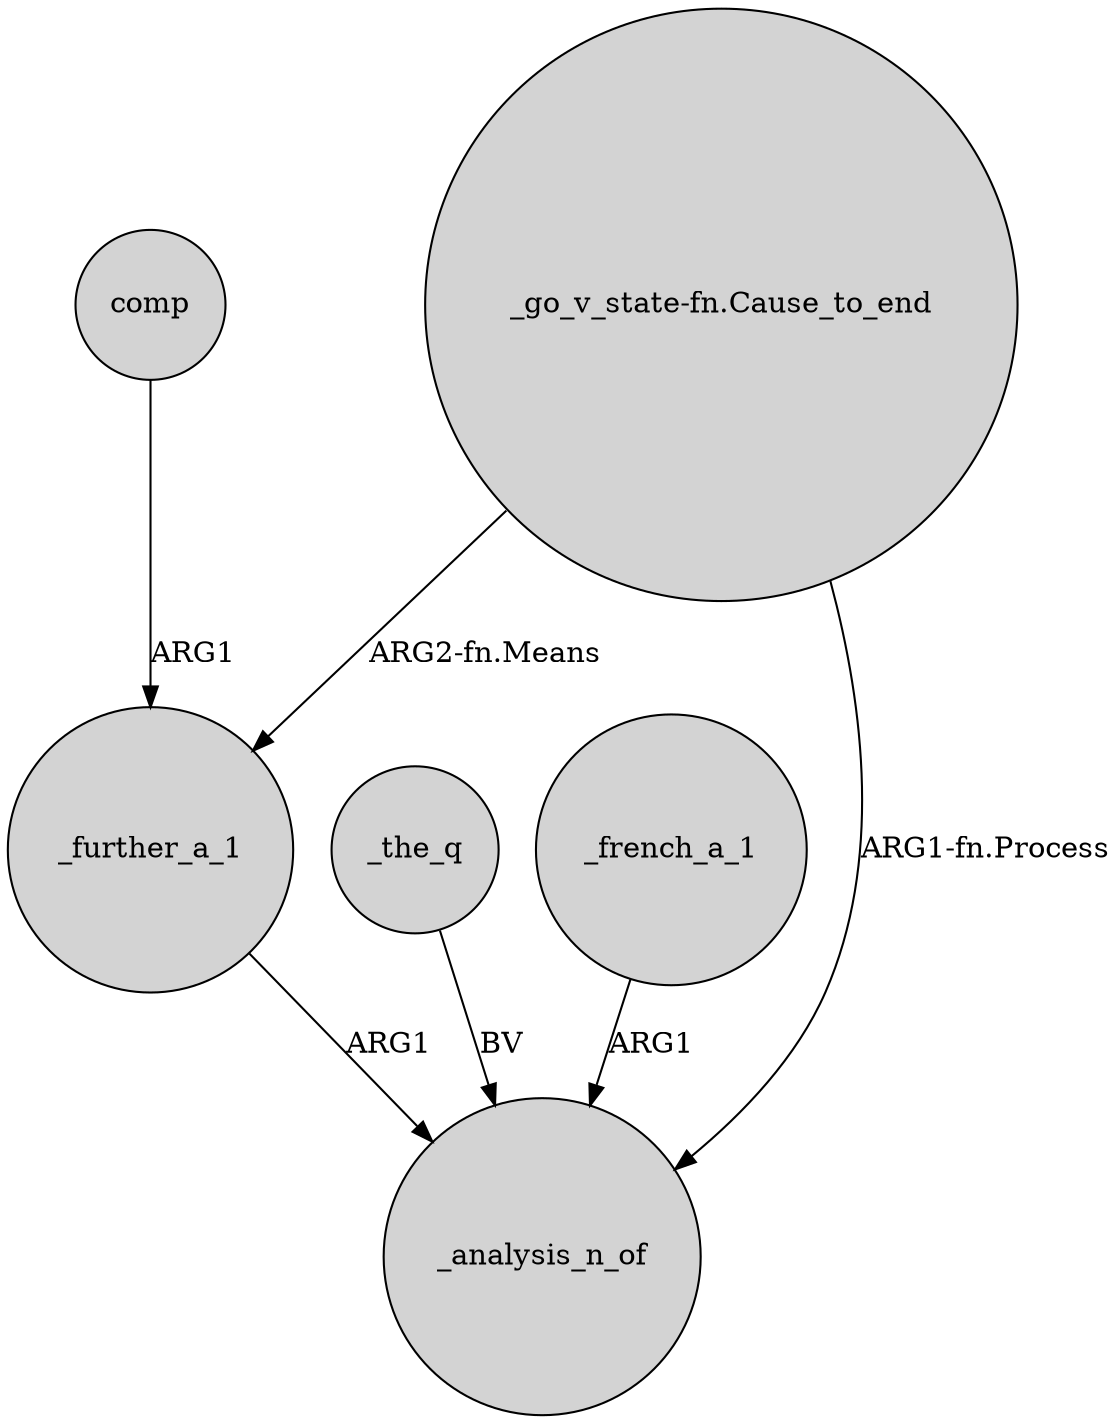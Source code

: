 digraph {
	node [shape=circle style=filled]
	comp -> _further_a_1 [label=ARG1]
	_the_q -> _analysis_n_of [label=BV]
	_french_a_1 -> _analysis_n_of [label=ARG1]
	"_go_v_state-fn.Cause_to_end" -> _further_a_1 [label="ARG2-fn.Means"]
	"_go_v_state-fn.Cause_to_end" -> _analysis_n_of [label="ARG1-fn.Process"]
	_further_a_1 -> _analysis_n_of [label=ARG1]
}
